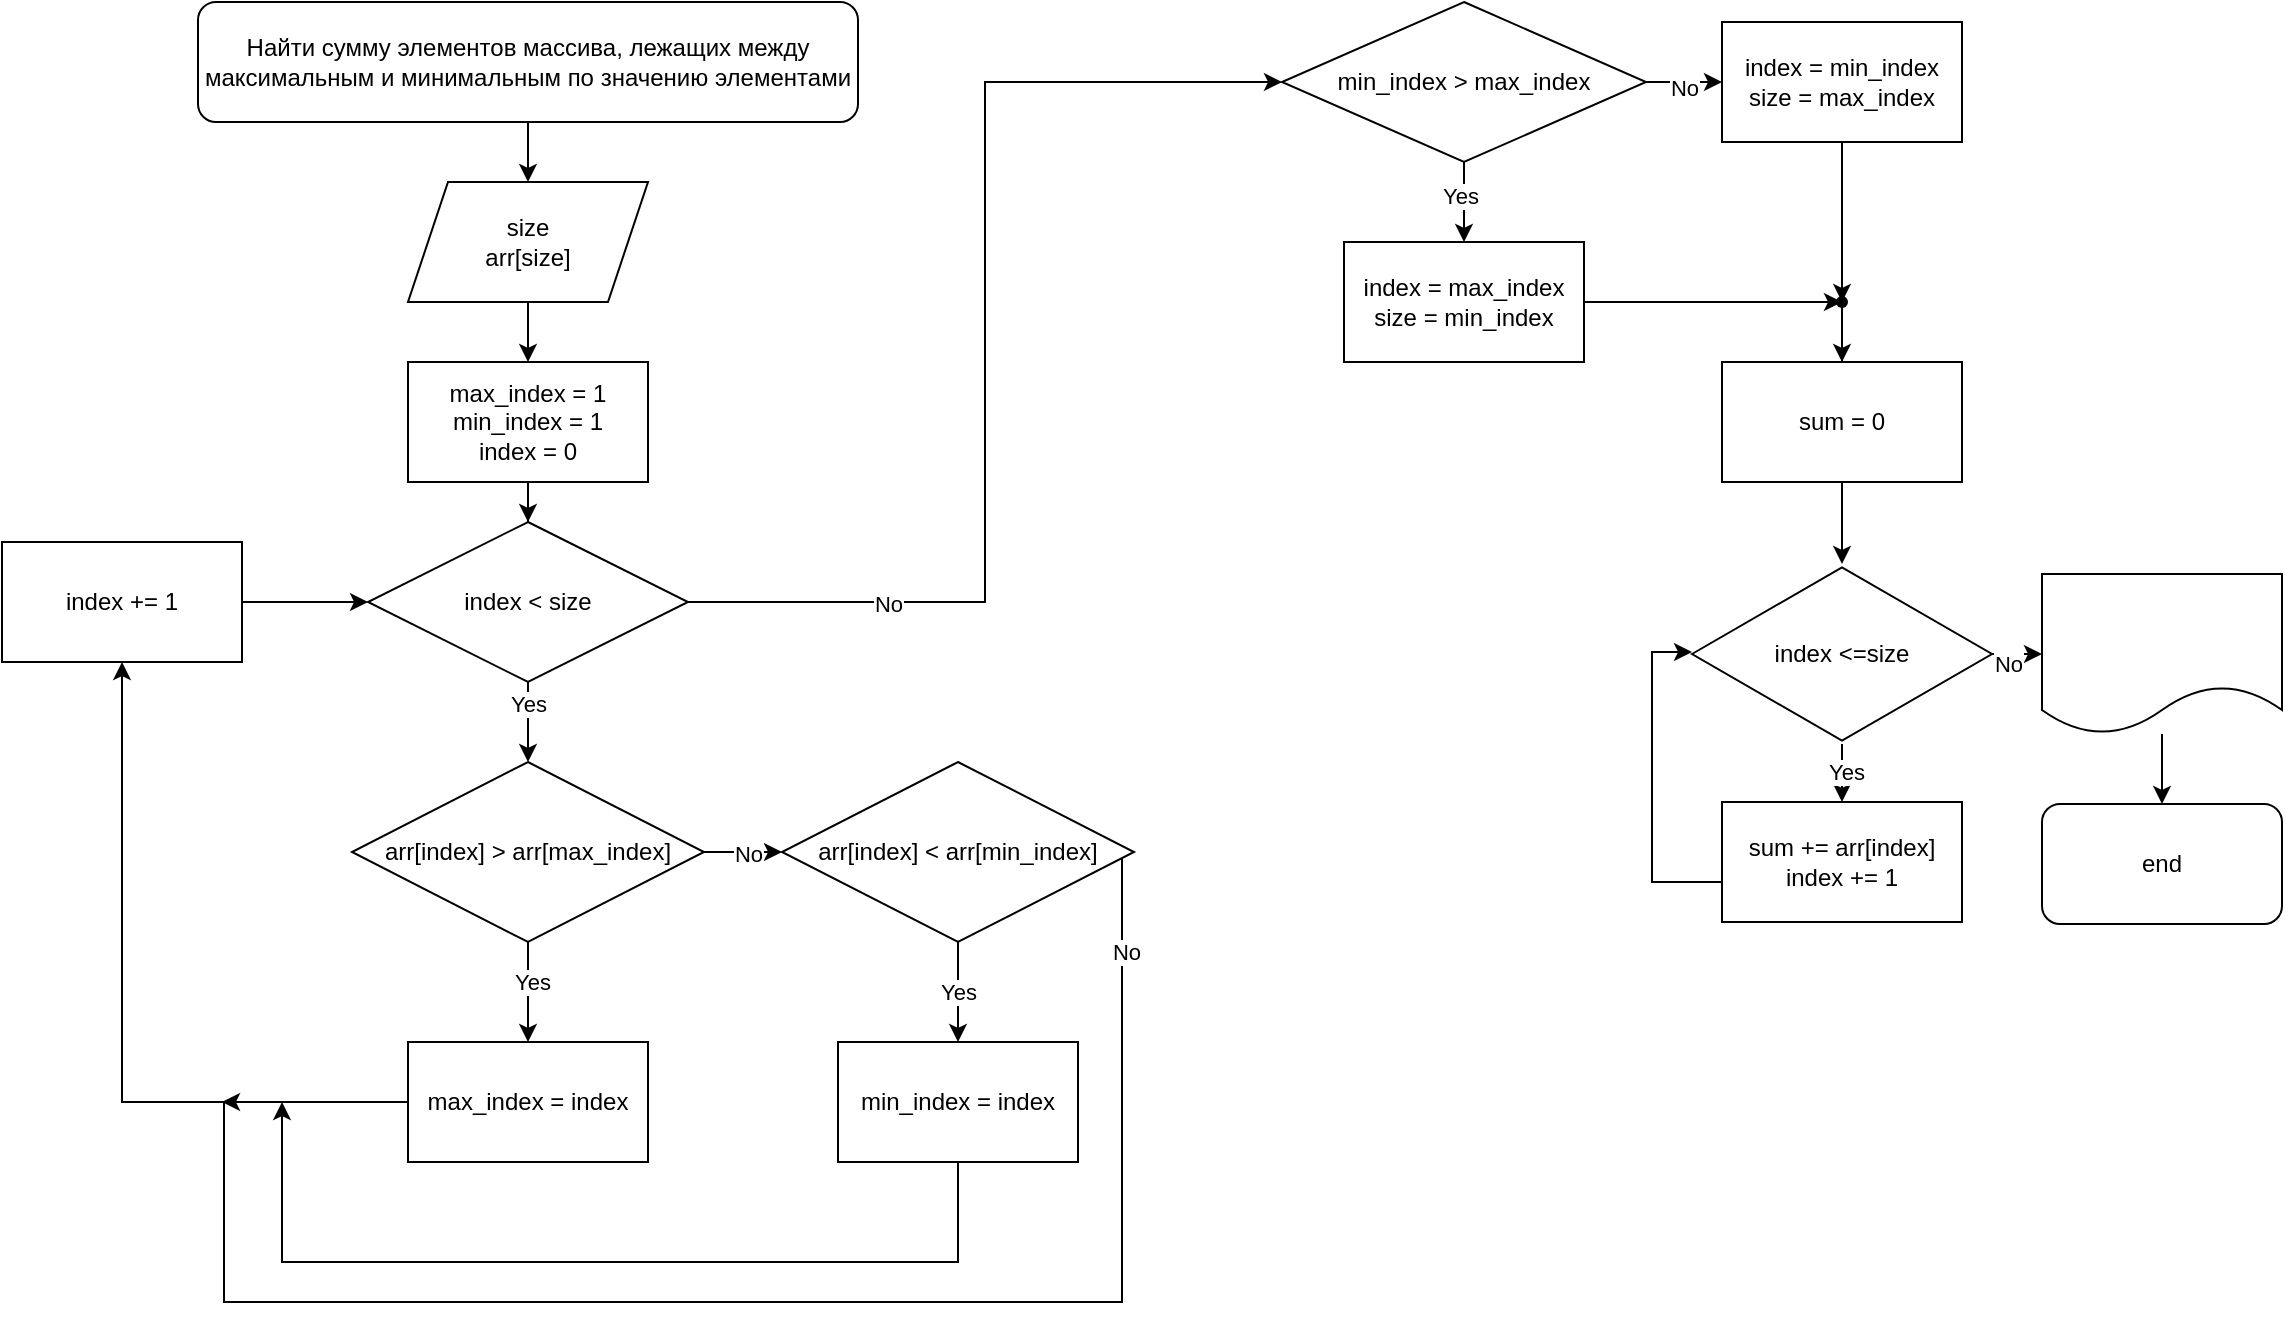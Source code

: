 <mxfile version="21.6.8" type="github">
  <diagram name="Страница — 1" id="-wGCh0dpiqMGPrMJZ61N">
    <mxGraphModel dx="919" dy="572" grid="1" gridSize="10" guides="1" tooltips="1" connect="1" arrows="1" fold="1" page="1" pageScale="1" pageWidth="1169" pageHeight="827" math="0" shadow="0">
      <root>
        <mxCell id="0" />
        <mxCell id="1" parent="0" />
        <mxCell id="yyV0W4Rz9nXvoJmRUtrk-3" value="" style="edgeStyle=orthogonalEdgeStyle;rounded=0;orthogonalLoop=1;jettySize=auto;html=1;" parent="1" source="yyV0W4Rz9nXvoJmRUtrk-1" target="yyV0W4Rz9nXvoJmRUtrk-2" edge="1">
          <mxGeometry relative="1" as="geometry" />
        </mxCell>
        <mxCell id="yyV0W4Rz9nXvoJmRUtrk-1" value="Найти сумму элементов массива, лежащих между максимальным и минимальным по значению элементами" style="rounded=1;whiteSpace=wrap;html=1;" parent="1" vertex="1">
          <mxGeometry x="118" y="20" width="330" height="60" as="geometry" />
        </mxCell>
        <mxCell id="yyV0W4Rz9nXvoJmRUtrk-5" value="" style="edgeStyle=orthogonalEdgeStyle;rounded=0;orthogonalLoop=1;jettySize=auto;html=1;" parent="1" source="yyV0W4Rz9nXvoJmRUtrk-2" target="yyV0W4Rz9nXvoJmRUtrk-4" edge="1">
          <mxGeometry relative="1" as="geometry" />
        </mxCell>
        <mxCell id="yyV0W4Rz9nXvoJmRUtrk-2" value="size&lt;br&gt;arr[size]" style="shape=parallelogram;perimeter=parallelogramPerimeter;whiteSpace=wrap;html=1;fixedSize=1;" parent="1" vertex="1">
          <mxGeometry x="223" y="110" width="120" height="60" as="geometry" />
        </mxCell>
        <mxCell id="yyV0W4Rz9nXvoJmRUtrk-7" value="" style="edgeStyle=orthogonalEdgeStyle;rounded=0;orthogonalLoop=1;jettySize=auto;html=1;" parent="1" source="yyV0W4Rz9nXvoJmRUtrk-4" target="yyV0W4Rz9nXvoJmRUtrk-6" edge="1">
          <mxGeometry relative="1" as="geometry" />
        </mxCell>
        <mxCell id="yyV0W4Rz9nXvoJmRUtrk-4" value="max_index = 1&lt;br&gt;min_index = 1&lt;br&gt;index = 0" style="rounded=0;whiteSpace=wrap;html=1;" parent="1" vertex="1">
          <mxGeometry x="223" y="200" width="120" height="60" as="geometry" />
        </mxCell>
        <mxCell id="yyV0W4Rz9nXvoJmRUtrk-9" value="" style="edgeStyle=orthogonalEdgeStyle;rounded=0;orthogonalLoop=1;jettySize=auto;html=1;" parent="1" source="yyV0W4Rz9nXvoJmRUtrk-6" target="yyV0W4Rz9nXvoJmRUtrk-8" edge="1">
          <mxGeometry relative="1" as="geometry" />
        </mxCell>
        <mxCell id="X5bEmZJpGrRaNGAnABXr-4" value="Yes" style="edgeLabel;html=1;align=center;verticalAlign=middle;resizable=0;points=[];" parent="yyV0W4Rz9nXvoJmRUtrk-9" vertex="1" connectable="0">
          <mxGeometry x="-0.45" relative="1" as="geometry">
            <mxPoint as="offset" />
          </mxGeometry>
        </mxCell>
        <mxCell id="yyV0W4Rz9nXvoJmRUtrk-24" value="" style="edgeStyle=orthogonalEdgeStyle;rounded=0;orthogonalLoop=1;jettySize=auto;html=1;" parent="1" source="yyV0W4Rz9nXvoJmRUtrk-6" edge="1">
          <mxGeometry relative="1" as="geometry" />
        </mxCell>
        <mxCell id="X5bEmZJpGrRaNGAnABXr-2" style="edgeStyle=orthogonalEdgeStyle;rounded=0;orthogonalLoop=1;jettySize=auto;html=1;entryX=0;entryY=0.5;entryDx=0;entryDy=0;" parent="1" source="yyV0W4Rz9nXvoJmRUtrk-6" target="X5bEmZJpGrRaNGAnABXr-1" edge="1">
          <mxGeometry relative="1" as="geometry" />
        </mxCell>
        <mxCell id="X5bEmZJpGrRaNGAnABXr-3" value="No" style="edgeLabel;html=1;align=center;verticalAlign=middle;resizable=0;points=[];" parent="X5bEmZJpGrRaNGAnABXr-2" vertex="1" connectable="0">
          <mxGeometry x="-0.641" y="-1" relative="1" as="geometry">
            <mxPoint as="offset" />
          </mxGeometry>
        </mxCell>
        <mxCell id="yyV0W4Rz9nXvoJmRUtrk-6" value="index &amp;lt; size" style="rhombus;whiteSpace=wrap;html=1;" parent="1" vertex="1">
          <mxGeometry x="203" y="280" width="160" height="80" as="geometry" />
        </mxCell>
        <mxCell id="yyV0W4Rz9nXvoJmRUtrk-12" value="" style="edgeStyle=orthogonalEdgeStyle;rounded=0;orthogonalLoop=1;jettySize=auto;html=1;" parent="1" source="yyV0W4Rz9nXvoJmRUtrk-8" target="yyV0W4Rz9nXvoJmRUtrk-10" edge="1">
          <mxGeometry relative="1" as="geometry" />
        </mxCell>
        <mxCell id="yyV0W4Rz9nXvoJmRUtrk-13" value="Yes" style="edgeLabel;html=1;align=center;verticalAlign=middle;resizable=0;points=[];" parent="yyV0W4Rz9nXvoJmRUtrk-12" vertex="1" connectable="0">
          <mxGeometry x="-0.2" y="2" relative="1" as="geometry">
            <mxPoint as="offset" />
          </mxGeometry>
        </mxCell>
        <mxCell id="yyV0W4Rz9nXvoJmRUtrk-16" value="" style="edgeStyle=orthogonalEdgeStyle;rounded=0;orthogonalLoop=1;jettySize=auto;html=1;" parent="1" source="yyV0W4Rz9nXvoJmRUtrk-8" target="yyV0W4Rz9nXvoJmRUtrk-14" edge="1">
          <mxGeometry relative="1" as="geometry" />
        </mxCell>
        <mxCell id="yyV0W4Rz9nXvoJmRUtrk-17" value="No" style="edgeLabel;html=1;align=center;verticalAlign=middle;resizable=0;points=[];" parent="yyV0W4Rz9nXvoJmRUtrk-16" vertex="1" connectable="0">
          <mxGeometry x="0.171" y="-1" relative="1" as="geometry">
            <mxPoint as="offset" />
          </mxGeometry>
        </mxCell>
        <mxCell id="yyV0W4Rz9nXvoJmRUtrk-8" value="arr[index] &amp;gt; arr[max_index]" style="rhombus;whiteSpace=wrap;html=1;" parent="1" vertex="1">
          <mxGeometry x="195" y="400" width="176" height="90" as="geometry" />
        </mxCell>
        <mxCell id="yyV0W4Rz9nXvoJmRUtrk-22" style="edgeStyle=orthogonalEdgeStyle;rounded=0;orthogonalLoop=1;jettySize=auto;html=1;entryX=0.5;entryY=1;entryDx=0;entryDy=0;" parent="1" source="yyV0W4Rz9nXvoJmRUtrk-10" target="yyV0W4Rz9nXvoJmRUtrk-11" edge="1">
          <mxGeometry relative="1" as="geometry" />
        </mxCell>
        <mxCell id="yyV0W4Rz9nXvoJmRUtrk-10" value="max_index = index" style="rounded=0;whiteSpace=wrap;html=1;" parent="1" vertex="1">
          <mxGeometry x="223" y="540" width="120" height="60" as="geometry" />
        </mxCell>
        <mxCell id="yyV0W4Rz9nXvoJmRUtrk-15" value="" style="edgeStyle=orthogonalEdgeStyle;rounded=0;orthogonalLoop=1;jettySize=auto;html=1;" parent="1" source="yyV0W4Rz9nXvoJmRUtrk-11" target="yyV0W4Rz9nXvoJmRUtrk-6" edge="1">
          <mxGeometry relative="1" as="geometry" />
        </mxCell>
        <mxCell id="yyV0W4Rz9nXvoJmRUtrk-11" value="index += 1" style="rounded=0;whiteSpace=wrap;html=1;" parent="1" vertex="1">
          <mxGeometry x="20" y="290" width="120" height="60" as="geometry" />
        </mxCell>
        <mxCell id="yyV0W4Rz9nXvoJmRUtrk-19" value="" style="edgeStyle=orthogonalEdgeStyle;rounded=0;orthogonalLoop=1;jettySize=auto;html=1;" parent="1" source="yyV0W4Rz9nXvoJmRUtrk-14" target="yyV0W4Rz9nXvoJmRUtrk-18" edge="1">
          <mxGeometry relative="1" as="geometry" />
        </mxCell>
        <mxCell id="yyV0W4Rz9nXvoJmRUtrk-20" value="Yes" style="edgeLabel;html=1;align=center;verticalAlign=middle;resizable=0;points=[];" parent="yyV0W4Rz9nXvoJmRUtrk-19" vertex="1" connectable="0">
          <mxGeometry relative="1" as="geometry">
            <mxPoint as="offset" />
          </mxGeometry>
        </mxCell>
        <mxCell id="yyV0W4Rz9nXvoJmRUtrk-23" style="edgeStyle=orthogonalEdgeStyle;rounded=0;orthogonalLoop=1;jettySize=auto;html=1;" parent="1" source="yyV0W4Rz9nXvoJmRUtrk-14" edge="1">
          <mxGeometry relative="1" as="geometry">
            <mxPoint x="130" y="570" as="targetPoint" />
            <Array as="points">
              <mxPoint x="580" y="670" />
              <mxPoint x="131" y="670" />
            </Array>
          </mxGeometry>
        </mxCell>
        <mxCell id="yyV0W4Rz9nXvoJmRUtrk-25" value="No" style="edgeLabel;html=1;align=center;verticalAlign=middle;resizable=0;points=[];" parent="yyV0W4Rz9nXvoJmRUtrk-23" vertex="1" connectable="0">
          <mxGeometry x="-0.878" y="2" relative="1" as="geometry">
            <mxPoint as="offset" />
          </mxGeometry>
        </mxCell>
        <mxCell id="yyV0W4Rz9nXvoJmRUtrk-14" value="arr[index] &amp;lt; arr[min_index]" style="rhombus;whiteSpace=wrap;html=1;" parent="1" vertex="1">
          <mxGeometry x="410" y="400" width="176" height="90" as="geometry" />
        </mxCell>
        <mxCell id="yyV0W4Rz9nXvoJmRUtrk-21" value="" style="edgeStyle=orthogonalEdgeStyle;rounded=0;orthogonalLoop=1;jettySize=auto;html=1;" parent="1" source="yyV0W4Rz9nXvoJmRUtrk-18" edge="1">
          <mxGeometry relative="1" as="geometry">
            <mxPoint x="160" y="570" as="targetPoint" />
            <Array as="points">
              <mxPoint x="498" y="650" />
              <mxPoint x="160" y="650" />
            </Array>
          </mxGeometry>
        </mxCell>
        <mxCell id="yyV0W4Rz9nXvoJmRUtrk-18" value="min_index = index" style="rounded=0;whiteSpace=wrap;html=1;" parent="1" vertex="1">
          <mxGeometry x="438" y="540" width="120" height="60" as="geometry" />
        </mxCell>
        <mxCell id="X5bEmZJpGrRaNGAnABXr-6" value="" style="edgeStyle=orthogonalEdgeStyle;rounded=0;orthogonalLoop=1;jettySize=auto;html=1;" parent="1" source="X5bEmZJpGrRaNGAnABXr-1" target="X5bEmZJpGrRaNGAnABXr-5" edge="1">
          <mxGeometry relative="1" as="geometry" />
        </mxCell>
        <mxCell id="X5bEmZJpGrRaNGAnABXr-7" value="Yes" style="edgeLabel;html=1;align=center;verticalAlign=middle;resizable=0;points=[];" parent="X5bEmZJpGrRaNGAnABXr-6" vertex="1" connectable="0">
          <mxGeometry x="-0.15" y="-2" relative="1" as="geometry">
            <mxPoint as="offset" />
          </mxGeometry>
        </mxCell>
        <mxCell id="X5bEmZJpGrRaNGAnABXr-9" value="" style="edgeStyle=orthogonalEdgeStyle;rounded=0;orthogonalLoop=1;jettySize=auto;html=1;" parent="1" source="X5bEmZJpGrRaNGAnABXr-1" target="X5bEmZJpGrRaNGAnABXr-8" edge="1">
          <mxGeometry relative="1" as="geometry" />
        </mxCell>
        <mxCell id="X5bEmZJpGrRaNGAnABXr-10" value="No" style="edgeLabel;html=1;align=center;verticalAlign=middle;resizable=0;points=[];" parent="X5bEmZJpGrRaNGAnABXr-9" vertex="1" connectable="0">
          <mxGeometry x="0.095" y="-3" relative="1" as="geometry">
            <mxPoint as="offset" />
          </mxGeometry>
        </mxCell>
        <mxCell id="X5bEmZJpGrRaNGAnABXr-1" value="min_index &amp;gt; max_index" style="rhombus;whiteSpace=wrap;html=1;" parent="1" vertex="1">
          <mxGeometry x="660" y="20" width="182" height="80" as="geometry" />
        </mxCell>
        <mxCell id="hc658LScmtB8A8z1CPrU-4" value="" style="edgeStyle=orthogonalEdgeStyle;rounded=0;orthogonalLoop=1;jettySize=auto;html=1;" edge="1" parent="1" source="X5bEmZJpGrRaNGAnABXr-5" target="hc658LScmtB8A8z1CPrU-2">
          <mxGeometry relative="1" as="geometry" />
        </mxCell>
        <mxCell id="X5bEmZJpGrRaNGAnABXr-5" value="index = max_index&lt;br&gt;size = min_index" style="rounded=0;whiteSpace=wrap;html=1;" parent="1" vertex="1">
          <mxGeometry x="691" y="140" width="120" height="60" as="geometry" />
        </mxCell>
        <mxCell id="hc658LScmtB8A8z1CPrU-3" value="" style="edgeStyle=orthogonalEdgeStyle;rounded=0;orthogonalLoop=1;jettySize=auto;html=1;" edge="1" parent="1" source="X5bEmZJpGrRaNGAnABXr-8" target="hc658LScmtB8A8z1CPrU-2">
          <mxGeometry relative="1" as="geometry" />
        </mxCell>
        <mxCell id="X5bEmZJpGrRaNGAnABXr-8" value="index = min_index&lt;br&gt;size = max_index" style="rounded=0;whiteSpace=wrap;html=1;" parent="1" vertex="1">
          <mxGeometry x="880" y="30" width="120" height="60" as="geometry" />
        </mxCell>
        <mxCell id="hc658LScmtB8A8z1CPrU-7" value="" style="edgeStyle=orthogonalEdgeStyle;rounded=0;orthogonalLoop=1;jettySize=auto;html=1;" edge="1" parent="1" source="hc658LScmtB8A8z1CPrU-2" target="hc658LScmtB8A8z1CPrU-6">
          <mxGeometry relative="1" as="geometry" />
        </mxCell>
        <mxCell id="hc658LScmtB8A8z1CPrU-2" value="" style="shape=waypoint;sketch=0;size=6;pointerEvents=1;points=[];fillColor=default;resizable=0;rotatable=0;perimeter=centerPerimeter;snapToPoint=1;rounded=0;" vertex="1" parent="1">
          <mxGeometry x="930" y="160" width="20" height="20" as="geometry" />
        </mxCell>
        <mxCell id="hc658LScmtB8A8z1CPrU-15" value="" style="edgeStyle=orthogonalEdgeStyle;rounded=0;orthogonalLoop=1;jettySize=auto;html=1;" edge="1" parent="1" source="hc658LScmtB8A8z1CPrU-5" target="hc658LScmtB8A8z1CPrU-9">
          <mxGeometry relative="1" as="geometry" />
        </mxCell>
        <mxCell id="hc658LScmtB8A8z1CPrU-16" value="Yes" style="edgeLabel;html=1;align=center;verticalAlign=middle;resizable=0;points=[];" vertex="1" connectable="0" parent="hc658LScmtB8A8z1CPrU-15">
          <mxGeometry x="0.412" y="2" relative="1" as="geometry">
            <mxPoint as="offset" />
          </mxGeometry>
        </mxCell>
        <mxCell id="hc658LScmtB8A8z1CPrU-21" value="" style="edgeStyle=orthogonalEdgeStyle;rounded=0;orthogonalLoop=1;jettySize=auto;html=1;" edge="1" parent="1" source="hc658LScmtB8A8z1CPrU-5" target="hc658LScmtB8A8z1CPrU-20">
          <mxGeometry relative="1" as="geometry" />
        </mxCell>
        <mxCell id="hc658LScmtB8A8z1CPrU-22" value="No" style="edgeLabel;html=1;align=center;verticalAlign=middle;resizable=0;points=[];" vertex="1" connectable="0" parent="hc658LScmtB8A8z1CPrU-21">
          <mxGeometry x="0.382" y="-5" relative="1" as="geometry">
            <mxPoint as="offset" />
          </mxGeometry>
        </mxCell>
        <mxCell id="hc658LScmtB8A8z1CPrU-5" value="index &amp;lt;=size" style="html=1;whiteSpace=wrap;aspect=fixed;shape=isoRectangle;" vertex="1" parent="1">
          <mxGeometry x="865" y="301" width="150" height="90" as="geometry" />
        </mxCell>
        <mxCell id="hc658LScmtB8A8z1CPrU-8" value="" style="edgeStyle=orthogonalEdgeStyle;rounded=0;orthogonalLoop=1;jettySize=auto;html=1;" edge="1" parent="1" source="hc658LScmtB8A8z1CPrU-6" target="hc658LScmtB8A8z1CPrU-5">
          <mxGeometry relative="1" as="geometry" />
        </mxCell>
        <mxCell id="hc658LScmtB8A8z1CPrU-6" value="sum = 0" style="rounded=0;whiteSpace=wrap;html=1;" vertex="1" parent="1">
          <mxGeometry x="880" y="200" width="120" height="60" as="geometry" />
        </mxCell>
        <mxCell id="hc658LScmtB8A8z1CPrU-19" style="edgeStyle=orthogonalEdgeStyle;rounded=0;orthogonalLoop=1;jettySize=auto;html=1;entryX=0;entryY=0.489;entryDx=0;entryDy=0;entryPerimeter=0;" edge="1" parent="1" source="hc658LScmtB8A8z1CPrU-9" target="hc658LScmtB8A8z1CPrU-5">
          <mxGeometry relative="1" as="geometry">
            <mxPoint x="800" y="370" as="targetPoint" />
            <Array as="points">
              <mxPoint x="845" y="460" />
              <mxPoint x="845" y="345" />
            </Array>
          </mxGeometry>
        </mxCell>
        <mxCell id="hc658LScmtB8A8z1CPrU-9" value="sum += arr[index]&lt;br&gt;index += 1" style="rounded=0;whiteSpace=wrap;html=1;" vertex="1" parent="1">
          <mxGeometry x="880" y="420" width="120" height="60" as="geometry" />
        </mxCell>
        <mxCell id="hc658LScmtB8A8z1CPrU-24" value="" style="edgeStyle=orthogonalEdgeStyle;rounded=0;orthogonalLoop=1;jettySize=auto;html=1;" edge="1" parent="1" source="hc658LScmtB8A8z1CPrU-20" target="hc658LScmtB8A8z1CPrU-23">
          <mxGeometry relative="1" as="geometry" />
        </mxCell>
        <mxCell id="hc658LScmtB8A8z1CPrU-20" value="" style="shape=document;whiteSpace=wrap;html=1;boundedLbl=1;" vertex="1" parent="1">
          <mxGeometry x="1040" y="306" width="120" height="80" as="geometry" />
        </mxCell>
        <mxCell id="hc658LScmtB8A8z1CPrU-23" value="end" style="rounded=1;whiteSpace=wrap;html=1;" vertex="1" parent="1">
          <mxGeometry x="1040" y="421" width="120" height="60" as="geometry" />
        </mxCell>
      </root>
    </mxGraphModel>
  </diagram>
</mxfile>
